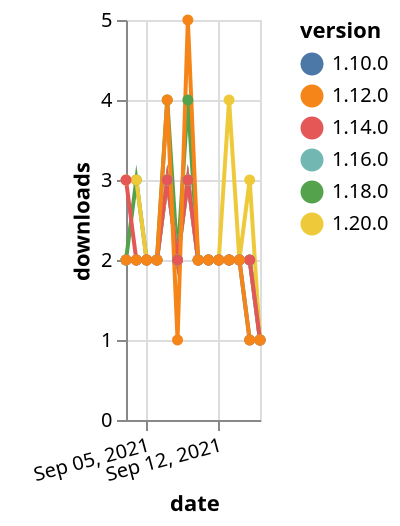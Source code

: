 {"$schema": "https://vega.github.io/schema/vega-lite/v5.json", "description": "A simple bar chart with embedded data.", "data": {"values": [{"date": "2021-09-03", "total": 700, "delta": 2, "version": "1.18.0"}, {"date": "2021-09-04", "total": 703, "delta": 3, "version": "1.18.0"}, {"date": "2021-09-05", "total": 705, "delta": 2, "version": "1.18.0"}, {"date": "2021-09-06", "total": 707, "delta": 2, "version": "1.18.0"}, {"date": "2021-09-07", "total": 711, "delta": 4, "version": "1.18.0"}, {"date": "2021-09-08", "total": 713, "delta": 2, "version": "1.18.0"}, {"date": "2021-09-09", "total": 717, "delta": 4, "version": "1.18.0"}, {"date": "2021-09-10", "total": 719, "delta": 2, "version": "1.18.0"}, {"date": "2021-09-11", "total": 721, "delta": 2, "version": "1.18.0"}, {"date": "2021-09-12", "total": 723, "delta": 2, "version": "1.18.0"}, {"date": "2021-09-13", "total": 725, "delta": 2, "version": "1.18.0"}, {"date": "2021-09-14", "total": 727, "delta": 2, "version": "1.18.0"}, {"date": "2021-09-15", "total": 729, "delta": 2, "version": "1.18.0"}, {"date": "2021-09-16", "total": 730, "delta": 1, "version": "1.18.0"}, {"date": "2021-09-03", "total": 2051, "delta": 2, "version": "1.10.0"}, {"date": "2021-09-04", "total": 2053, "delta": 2, "version": "1.10.0"}, {"date": "2021-09-05", "total": 2055, "delta": 2, "version": "1.10.0"}, {"date": "2021-09-06", "total": 2057, "delta": 2, "version": "1.10.0"}, {"date": "2021-09-07", "total": 2060, "delta": 3, "version": "1.10.0"}, {"date": "2021-09-08", "total": 2062, "delta": 2, "version": "1.10.0"}, {"date": "2021-09-09", "total": 2065, "delta": 3, "version": "1.10.0"}, {"date": "2021-09-10", "total": 2067, "delta": 2, "version": "1.10.0"}, {"date": "2021-09-11", "total": 2069, "delta": 2, "version": "1.10.0"}, {"date": "2021-09-12", "total": 2071, "delta": 2, "version": "1.10.0"}, {"date": "2021-09-13", "total": 2073, "delta": 2, "version": "1.10.0"}, {"date": "2021-09-14", "total": 2075, "delta": 2, "version": "1.10.0"}, {"date": "2021-09-15", "total": 2076, "delta": 1, "version": "1.10.0"}, {"date": "2021-09-16", "total": 2077, "delta": 1, "version": "1.10.0"}, {"date": "2021-09-03", "total": 219, "delta": 3, "version": "1.20.0"}, {"date": "2021-09-04", "total": 222, "delta": 3, "version": "1.20.0"}, {"date": "2021-09-05", "total": 224, "delta": 2, "version": "1.20.0"}, {"date": "2021-09-06", "total": 226, "delta": 2, "version": "1.20.0"}, {"date": "2021-09-07", "total": 229, "delta": 3, "version": "1.20.0"}, {"date": "2021-09-08", "total": 231, "delta": 2, "version": "1.20.0"}, {"date": "2021-09-09", "total": 234, "delta": 3, "version": "1.20.0"}, {"date": "2021-09-10", "total": 236, "delta": 2, "version": "1.20.0"}, {"date": "2021-09-11", "total": 238, "delta": 2, "version": "1.20.0"}, {"date": "2021-09-12", "total": 240, "delta": 2, "version": "1.20.0"}, {"date": "2021-09-13", "total": 244, "delta": 4, "version": "1.20.0"}, {"date": "2021-09-14", "total": 246, "delta": 2, "version": "1.20.0"}, {"date": "2021-09-15", "total": 249, "delta": 3, "version": "1.20.0"}, {"date": "2021-09-16", "total": 250, "delta": 1, "version": "1.20.0"}, {"date": "2021-09-03", "total": 1009, "delta": 2, "version": "1.16.0"}, {"date": "2021-09-04", "total": 1011, "delta": 2, "version": "1.16.0"}, {"date": "2021-09-05", "total": 1013, "delta": 2, "version": "1.16.0"}, {"date": "2021-09-06", "total": 1015, "delta": 2, "version": "1.16.0"}, {"date": "2021-09-07", "total": 1018, "delta": 3, "version": "1.16.0"}, {"date": "2021-09-08", "total": 1020, "delta": 2, "version": "1.16.0"}, {"date": "2021-09-09", "total": 1023, "delta": 3, "version": "1.16.0"}, {"date": "2021-09-10", "total": 1025, "delta": 2, "version": "1.16.0"}, {"date": "2021-09-11", "total": 1027, "delta": 2, "version": "1.16.0"}, {"date": "2021-09-12", "total": 1029, "delta": 2, "version": "1.16.0"}, {"date": "2021-09-13", "total": 1031, "delta": 2, "version": "1.16.0"}, {"date": "2021-09-14", "total": 1033, "delta": 2, "version": "1.16.0"}, {"date": "2021-09-15", "total": 1035, "delta": 2, "version": "1.16.0"}, {"date": "2021-09-16", "total": 1036, "delta": 1, "version": "1.16.0"}, {"date": "2021-09-03", "total": 1483, "delta": 3, "version": "1.14.0"}, {"date": "2021-09-04", "total": 1485, "delta": 2, "version": "1.14.0"}, {"date": "2021-09-05", "total": 1487, "delta": 2, "version": "1.14.0"}, {"date": "2021-09-06", "total": 1489, "delta": 2, "version": "1.14.0"}, {"date": "2021-09-07", "total": 1492, "delta": 3, "version": "1.14.0"}, {"date": "2021-09-08", "total": 1494, "delta": 2, "version": "1.14.0"}, {"date": "2021-09-09", "total": 1497, "delta": 3, "version": "1.14.0"}, {"date": "2021-09-10", "total": 1499, "delta": 2, "version": "1.14.0"}, {"date": "2021-09-11", "total": 1501, "delta": 2, "version": "1.14.0"}, {"date": "2021-09-12", "total": 1503, "delta": 2, "version": "1.14.0"}, {"date": "2021-09-13", "total": 1505, "delta": 2, "version": "1.14.0"}, {"date": "2021-09-14", "total": 1507, "delta": 2, "version": "1.14.0"}, {"date": "2021-09-15", "total": 1509, "delta": 2, "version": "1.14.0"}, {"date": "2021-09-16", "total": 1510, "delta": 1, "version": "1.14.0"}, {"date": "2021-09-03", "total": 1985, "delta": 2, "version": "1.12.0"}, {"date": "2021-09-04", "total": 1987, "delta": 2, "version": "1.12.0"}, {"date": "2021-09-05", "total": 1989, "delta": 2, "version": "1.12.0"}, {"date": "2021-09-06", "total": 1991, "delta": 2, "version": "1.12.0"}, {"date": "2021-09-07", "total": 1995, "delta": 4, "version": "1.12.0"}, {"date": "2021-09-08", "total": 1996, "delta": 1, "version": "1.12.0"}, {"date": "2021-09-09", "total": 2001, "delta": 5, "version": "1.12.0"}, {"date": "2021-09-10", "total": 2003, "delta": 2, "version": "1.12.0"}, {"date": "2021-09-11", "total": 2005, "delta": 2, "version": "1.12.0"}, {"date": "2021-09-12", "total": 2007, "delta": 2, "version": "1.12.0"}, {"date": "2021-09-13", "total": 2009, "delta": 2, "version": "1.12.0"}, {"date": "2021-09-14", "total": 2011, "delta": 2, "version": "1.12.0"}, {"date": "2021-09-15", "total": 2012, "delta": 1, "version": "1.12.0"}, {"date": "2021-09-16", "total": 2013, "delta": 1, "version": "1.12.0"}]}, "width": "container", "mark": {"type": "line", "point": {"filled": true}}, "encoding": {"x": {"field": "date", "type": "temporal", "timeUnit": "yearmonthdate", "title": "date", "axis": {"labelAngle": -15}}, "y": {"field": "delta", "type": "quantitative", "title": "downloads"}, "color": {"field": "version", "type": "nominal"}, "tooltip": {"field": "delta"}}}